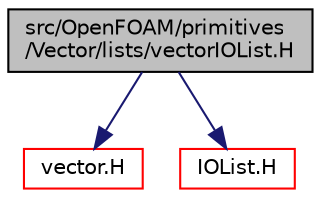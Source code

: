 digraph "src/OpenFOAM/primitives/Vector/lists/vectorIOList.H"
{
  bgcolor="transparent";
  edge [fontname="Helvetica",fontsize="10",labelfontname="Helvetica",labelfontsize="10"];
  node [fontname="Helvetica",fontsize="10",shape=record];
  Node1 [label="src/OpenFOAM/primitives\l/Vector/lists/vectorIOList.H",height=0.2,width=0.4,color="black", fillcolor="grey75", style="filled", fontcolor="black"];
  Node1 -> Node2 [color="midnightblue",fontsize="10",style="solid",fontname="Helvetica"];
  Node2 [label="vector.H",height=0.2,width=0.4,color="red",URL="$a09070.html"];
  Node1 -> Node3 [color="midnightblue",fontsize="10",style="solid",fontname="Helvetica"];
  Node3 [label="IOList.H",height=0.2,width=0.4,color="red",URL="$a07790.html"];
}
